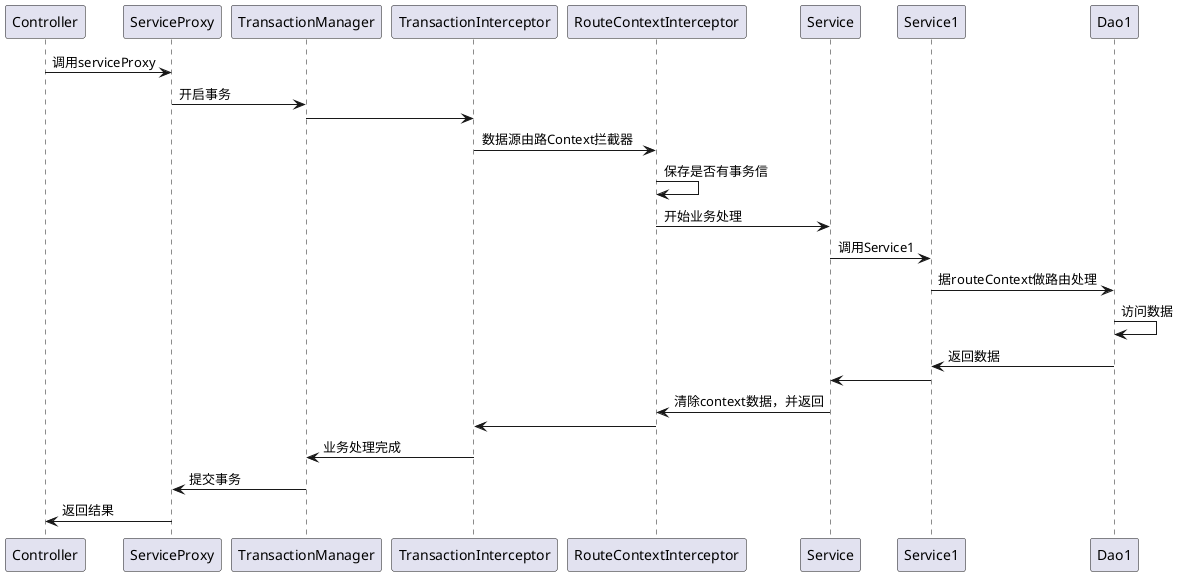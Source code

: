 
@startuml
Controller->ServiceProxy:调用serviceProxy
ServiceProxy->TransactionManager:开启事务
TransactionManager->TransactionInterceptor
TransactionInterceptor->RouteContextInterceptor: 数据源由路Context拦截器
RouteContextInterceptor->RouteContextInterceptor: 保存是否有事务信
RouteContextInterceptor->Service:开始业务处理

Service->Service1:调用Service1
Service1->Dao1:据routeContext做路由处理
Dao1->Dao1:访问数据
Dao1->Service1:返回数据
Service1->Service:
Service->RouteContextInterceptor:清除context数据，并返回
RouteContextInterceptor->TransactionInterceptor:
TransactionInterceptor->TransactionManager:业务处理完成
TransactionManager->ServiceProxy:提交事务
ServiceProxy->Controller:返回结果
@enduml
